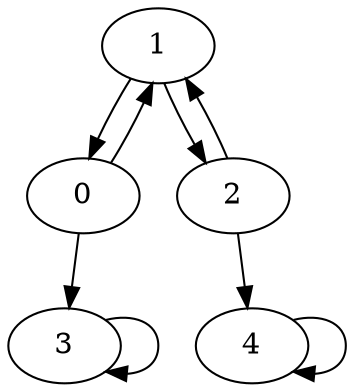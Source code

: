 digraph {
    1;
    4;
    0;
    3;
    2;
    0 -> 3;
    1 -> 2;
    1 -> 0;
    0 -> 1;
    2 -> 4;
    3 -> 3;
    2 -> 1;
    4 -> 4;
}